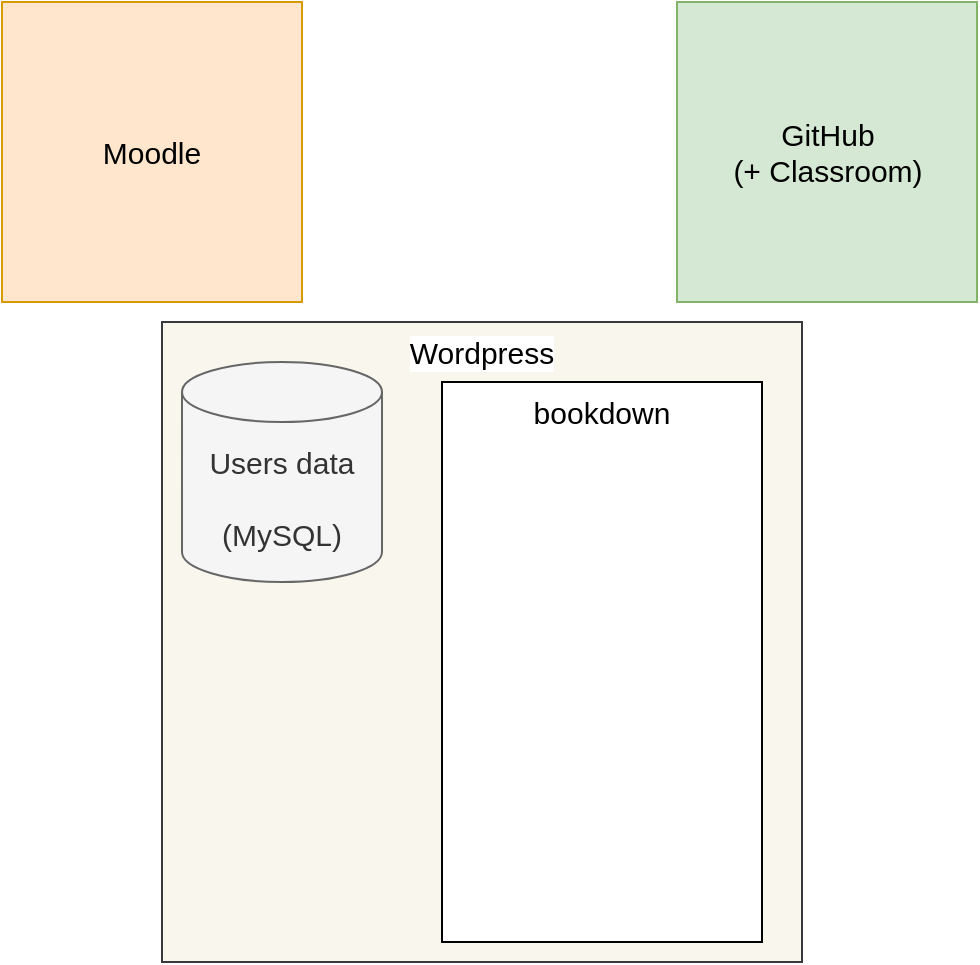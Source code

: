 <mxfile version="14.6.13" type="device"><diagram id="YsWonebSovPw-7ub9pBL" name="Page-1"><mxGraphModel dx="946" dy="680" grid="1" gridSize="10" guides="1" tooltips="1" connect="1" arrows="1" fold="1" page="1" pageScale="1" pageWidth="827" pageHeight="1169" math="0" shadow="0"><root><mxCell id="0"/><mxCell id="1" parent="0"/><mxCell id="Z4Qv_3HLHXEQhTKvEu_W-1" value="Moodle" style="whiteSpace=wrap;html=1;aspect=fixed;fillColor=#ffe6cc;strokeColor=#d79b00;fontSize=15;" parent="1" vertex="1"><mxGeometry x="90" y="110" width="150" height="150" as="geometry"/></mxCell><mxCell id="Z4Qv_3HLHXEQhTKvEu_W-2" value="Wordpress" style="whiteSpace=wrap;html=1;aspect=fixed;horizontal=1;verticalAlign=top;labelBackgroundColor=#ffffff;fillColor=#f9f7ed;strokeColor=#36393d;fontSize=15;" parent="1" vertex="1"><mxGeometry x="170" y="270" width="320" height="320" as="geometry"/></mxCell><mxCell id="Z4Qv_3HLHXEQhTKvEu_W-6" value="Users data&lt;br style=&quot;font-size: 15px&quot;&gt;&lt;br style=&quot;font-size: 15px&quot;&gt;(MySQL)" style="shape=cylinder3;whiteSpace=wrap;html=1;boundedLbl=1;backgroundOutline=1;size=15;fillColor=#f5f5f5;strokeColor=#666666;fontColor=#333333;fontSize=15;" parent="1" vertex="1"><mxGeometry x="180" y="290" width="100" height="110" as="geometry"/></mxCell><mxCell id="Z4Qv_3HLHXEQhTKvEu_W-7" value="GitHub&lt;br&gt;(+ Classroom)" style="whiteSpace=wrap;html=1;aspect=fixed;fillColor=#d5e8d4;strokeColor=#82b366;fontSize=15;" parent="1" vertex="1"><mxGeometry x="427.5" y="110" width="150" height="150" as="geometry"/></mxCell><mxCell id="Z4Qv_3HLHXEQhTKvEu_W-19" value="bookdown" style="rounded=0;whiteSpace=wrap;html=1;verticalAlign=top;fontSize=15;" parent="1" vertex="1"><mxGeometry x="310" y="300" width="160" height="280" as="geometry"/></mxCell></root></mxGraphModel></diagram></mxfile>